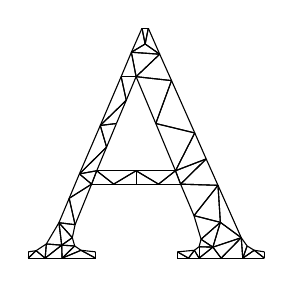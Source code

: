 \begin{tikzpicture}[scale=5]
\draw (0.2,-0.792) -- (0.22,-0.773);
\draw (0.22,-0.773) -- (0.2,-0.776);
\draw (0.2,-0.776) -- (0.2,-0.792);
\draw (0.285,-0.759) -- (0.243,-0.792);
\draw (0.243,-0.792) -- (0.286,-0.792);
\draw (0.286,-0.792) -- (0.285,-0.759);
\draw (0.474,-0.331) -- (0.534,-0.274);
\draw (0.534,-0.274) -- (0.462,-0.269);
\draw (0.462,-0.269) -- (0.474,-0.331);
\draw (0.417,-0.604) -- (0.474,-0.604);
\draw (0.474,-0.604) -- (0.474,-0.57);
\draw (0.474,-0.57) -- (0.417,-0.604);
\draw (0.371,-0.792) -- (0.371,-0.776);
\draw (0.371,-0.776) -- (0.334,-0.772);
\draw (0.334,-0.772) -- (0.371,-0.792);
\draw (0.622,-0.772) -- (0.607,-0.792);
\draw (0.607,-0.792) -- (0.634,-0.792);
\draw (0.634,-0.792) -- (0.622,-0.772);
\draw (0.436,-0.331) -- (0.449,-0.391);
\draw (0.449,-0.391) -- (0.474,-0.331);
\draw (0.474,-0.331) -- (0.436,-0.331);
\draw (0.318,-0.761) -- (0.312,-0.74);
\draw (0.312,-0.74) -- (0.285,-0.759);
\draw (0.285,-0.759) -- (0.318,-0.761);
\draw (0.286,-0.792) -- (0.334,-0.772);
\draw (0.334,-0.772) -- (0.318,-0.761);
\draw (0.318,-0.761) -- (0.286,-0.792);
\draw (0.371,-0.792) -- (0.334,-0.772);
\draw (0.334,-0.772) -- (0.286,-0.792);
\draw (0.286,-0.792) -- (0.371,-0.792);
\draw (0.374,-0.57) -- (0.361,-0.604);
\draw (0.361,-0.604) -- (0.417,-0.604);
\draw (0.417,-0.604) -- (0.374,-0.57);
\draw (0.246,-0.756) -- (0.22,-0.773);
\draw (0.22,-0.773) -- (0.243,-0.792);
\draw (0.243,-0.792) -- (0.246,-0.756);
\draw (0.285,-0.759) -- (0.278,-0.702);
\draw (0.278,-0.702) -- (0.246,-0.756);
\draw (0.246,-0.756) -- (0.285,-0.759);
\draw (0.286,-0.792) -- (0.318,-0.761);
\draw (0.318,-0.761) -- (0.285,-0.759);
\draw (0.285,-0.759) -- (0.286,-0.792);
\draw (0.278,-0.702) -- (0.312,-0.74);
\draw (0.312,-0.74) -- (0.319,-0.707);
\draw (0.319,-0.707) -- (0.278,-0.702);
\draw (0.319,-0.707) -- (0.304,-0.64);
\draw (0.304,-0.64) -- (0.278,-0.702);
\draw (0.278,-0.702) -- (0.319,-0.707);
\draw (0.374,-0.57) -- (0.33,-0.578);
\draw (0.33,-0.578) -- (0.361,-0.604);
\draw (0.361,-0.604) -- (0.374,-0.57);
\draw (0.564,-0.341) -- (0.524,-0.45);
\draw (0.524,-0.45) -- (0.623,-0.474);
\draw (0.623,-0.474) -- (0.564,-0.341);
\draw (0.621,-0.684) -- (0.682,-0.607);
\draw (0.682,-0.607) -- (0.587,-0.604);
\draw (0.587,-0.604) -- (0.621,-0.684);
\draw (0.399,-0.51) -- (0.33,-0.578);
\draw (0.33,-0.578) -- (0.374,-0.57);
\draw (0.374,-0.57) -- (0.399,-0.51);
\draw (0.531,-0.604) -- (0.587,-0.604);
\draw (0.587,-0.604) -- (0.574,-0.57);
\draw (0.574,-0.57) -- (0.531,-0.604);
\draw (0.304,-0.64) -- (0.319,-0.707);
\draw (0.319,-0.707) -- (0.361,-0.604);
\draw (0.361,-0.604) -- (0.304,-0.64);
\draw (0.278,-0.702) -- (0.285,-0.759);
\draw (0.285,-0.759) -- (0.312,-0.74);
\draw (0.312,-0.74) -- (0.278,-0.702);
\draw (0.688,-0.701) -- (0.669,-0.764);
\draw (0.669,-0.764) -- (0.741,-0.74);
\draw (0.741,-0.74) -- (0.688,-0.701);
\draw (0.22,-0.773) -- (0.2,-0.792);
\draw (0.2,-0.792) -- (0.243,-0.792);
\draw (0.243,-0.792) -- (0.22,-0.773);
\draw (0.449,-0.391) -- (0.383,-0.455);
\draw (0.383,-0.455) -- (0.424,-0.45);
\draw (0.424,-0.45) -- (0.449,-0.391);
\draw (0.607,-0.792) -- (0.579,-0.776);
\draw (0.579,-0.776) -- (0.579,-0.792);
\draw (0.579,-0.792) -- (0.607,-0.792);
\draw (0.745,-0.792) -- (0.8,-0.792);
\draw (0.8,-0.792) -- (0.774,-0.772);
\draw (0.774,-0.772) -- (0.745,-0.792);
\draw (0.383,-0.455) -- (0.399,-0.51);
\draw (0.399,-0.51) -- (0.424,-0.45);
\draw (0.424,-0.45) -- (0.383,-0.455);
\draw (0.524,-0.45) -- (0.564,-0.341);
\draw (0.564,-0.341) -- (0.474,-0.331);
\draw (0.474,-0.331) -- (0.524,-0.45);
\draw (0.8,-0.792) -- (0.8,-0.776);
\draw (0.8,-0.776) -- (0.774,-0.772);
\draw (0.774,-0.772) -- (0.8,-0.792);
\draw (0.652,-0.54) -- (0.623,-0.474);
\draw (0.623,-0.474) -- (0.574,-0.57);
\draw (0.574,-0.57) -- (0.652,-0.54);
\draw (0.741,-0.74) -- (0.69,-0.792);
\draw (0.69,-0.792) -- (0.745,-0.792);
\draw (0.745,-0.792) -- (0.741,-0.74);
\draw (0.622,-0.772) -- (0.634,-0.792);
\draw (0.634,-0.792) -- (0.634,-0.763);
\draw (0.634,-0.763) -- (0.622,-0.772);
\draw (0.756,-0.761) -- (0.745,-0.792);
\draw (0.745,-0.792) -- (0.774,-0.772);
\draw (0.774,-0.772) -- (0.756,-0.761);
\draw (0.756,-0.761) -- (0.741,-0.74);
\draw (0.741,-0.74) -- (0.745,-0.792);
\draw (0.745,-0.792) -- (0.756,-0.761);
\draw (0.587,-0.604) -- (0.652,-0.54);
\draw (0.652,-0.54) -- (0.574,-0.57);
\draw (0.574,-0.57) -- (0.587,-0.604);
\draw (0.69,-0.792) -- (0.669,-0.764);
\draw (0.669,-0.764) -- (0.634,-0.792);
\draw (0.634,-0.792) -- (0.69,-0.792);
\draw (0.534,-0.274) -- (0.474,-0.331);
\draw (0.474,-0.331) -- (0.564,-0.341);
\draw (0.564,-0.341) -- (0.534,-0.274);
\draw (0.474,-0.57) -- (0.374,-0.57);
\draw (0.374,-0.57) -- (0.417,-0.604);
\draw (0.417,-0.604) -- (0.474,-0.57);
\draw (0.741,-0.74) -- (0.682,-0.607);
\draw (0.682,-0.607) -- (0.688,-0.701);
\draw (0.688,-0.701) -- (0.741,-0.74);
\draw (0.474,-0.331) -- (0.462,-0.269);
\draw (0.462,-0.269) -- (0.436,-0.331);
\draw (0.436,-0.331) -- (0.474,-0.331);
\draw (0.587,-0.604) -- (0.682,-0.607);
\draw (0.682,-0.607) -- (0.652,-0.54);
\draw (0.652,-0.54) -- (0.587,-0.604);
\draw (0.574,-0.57) -- (0.623,-0.474);
\draw (0.623,-0.474) -- (0.524,-0.45);
\draw (0.524,-0.45) -- (0.574,-0.57);
\draw (0.634,-0.763) -- (0.634,-0.792);
\draw (0.634,-0.792) -- (0.669,-0.764);
\draw (0.669,-0.764) -- (0.634,-0.763);
\draw (0.669,-0.764) -- (0.639,-0.744);
\draw (0.639,-0.744) -- (0.634,-0.763);
\draw (0.634,-0.763) -- (0.669,-0.764);
\draw (0.688,-0.701) -- (0.621,-0.684);
\draw (0.621,-0.684) -- (0.639,-0.744);
\draw (0.639,-0.744) -- (0.688,-0.701);
\draw (0.639,-0.744) -- (0.669,-0.764);
\draw (0.669,-0.764) -- (0.688,-0.701);
\draw (0.688,-0.701) -- (0.639,-0.744);
\draw (0.579,-0.776) -- (0.607,-0.792);
\draw (0.607,-0.792) -- (0.622,-0.772);
\draw (0.622,-0.772) -- (0.579,-0.776);
\draw (0.497,-0.248) -- (0.489,-0.208);
\draw (0.489,-0.208) -- (0.462,-0.269);
\draw (0.462,-0.269) -- (0.497,-0.248);
\draw (0.462,-0.269) -- (0.534,-0.274);
\draw (0.534,-0.274) -- (0.497,-0.248);
\draw (0.497,-0.248) -- (0.462,-0.269);
\draw (0.243,-0.792) -- (0.285,-0.759);
\draw (0.285,-0.759) -- (0.246,-0.756);
\draw (0.246,-0.756) -- (0.243,-0.792);
\draw (0.682,-0.607) -- (0.621,-0.684);
\draw (0.621,-0.684) -- (0.688,-0.701);
\draw (0.688,-0.701) -- (0.682,-0.607);
\draw (0.69,-0.792) -- (0.741,-0.74);
\draw (0.741,-0.74) -- (0.669,-0.764);
\draw (0.669,-0.764) -- (0.69,-0.792);
\draw (0.474,-0.57) -- (0.531,-0.604);
\draw (0.531,-0.604) -- (0.574,-0.57);
\draw (0.574,-0.57) -- (0.474,-0.57);
\draw (0.531,-0.604) -- (0.474,-0.57);
\draw (0.474,-0.57) -- (0.474,-0.604);
\draw (0.474,-0.604) -- (0.531,-0.604);
\draw (0.383,-0.455) -- (0.449,-0.391);
\draw (0.449,-0.391) -- (0.436,-0.331);
\draw (0.436,-0.331) -- (0.383,-0.455);
\draw (0.361,-0.604) -- (0.33,-0.578);
\draw (0.33,-0.578) -- (0.304,-0.64);
\draw (0.304,-0.64) -- (0.361,-0.604);
\draw (0.33,-0.578) -- (0.399,-0.51);
\draw (0.399,-0.51) -- (0.383,-0.455);
\draw (0.383,-0.455) -- (0.33,-0.578);
\draw (0.505,-0.208) -- (0.489,-0.208);
\draw (0.489,-0.208) -- (0.497,-0.248);
\draw (0.497,-0.248) -- (0.505,-0.208);
\draw (0.534,-0.274) -- (0.505,-0.208);
\draw (0.505,-0.208) -- (0.497,-0.248);
\draw (0.497,-0.248) -- (0.534,-0.274);
\end{tikzpicture}
